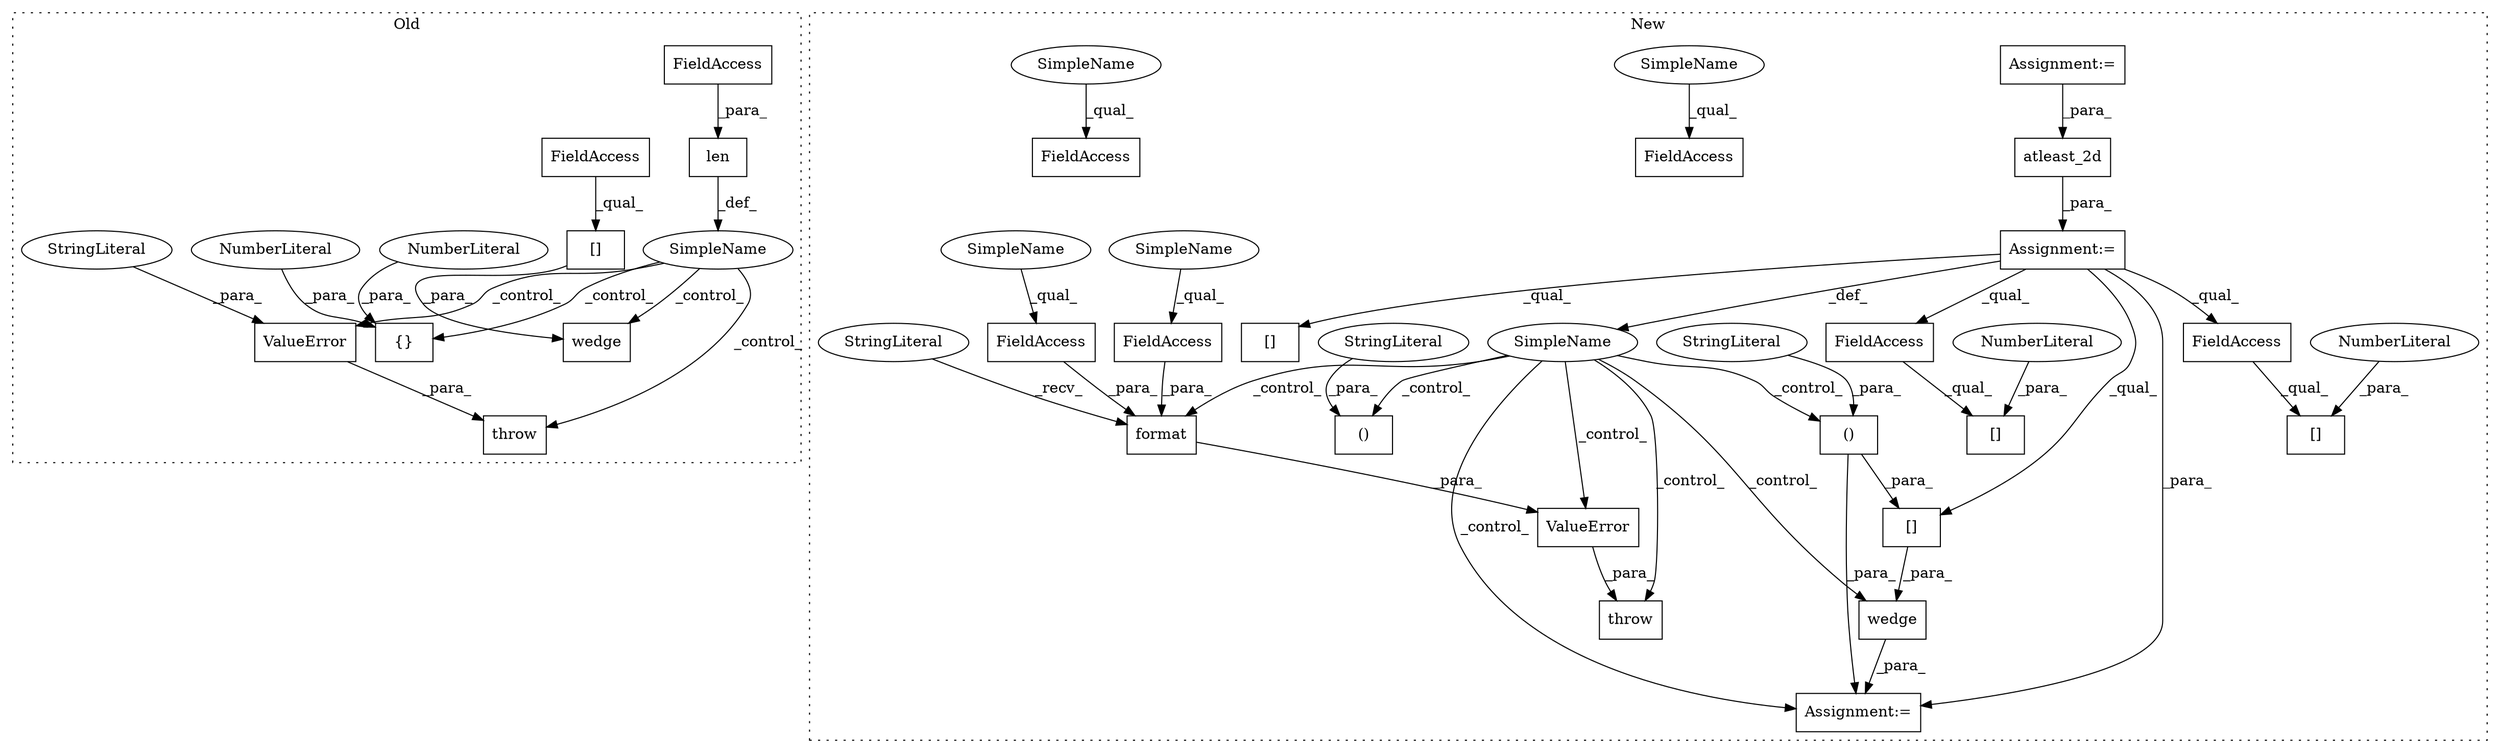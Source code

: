 digraph G {
subgraph cluster0 {
1 [label="len" a="32" s="1513,1518" l="4,1" shape="box"];
6 [label="wedge" a="32" s="2124,2151" l="6,1" shape="box"];
7 [label="FieldAccess" a="22" s="1517" l="1" shape="box"];
11 [label="ValueError" a="32" s="2201,2242" l="11,1" shape="box"];
13 [label="[]" a="2" s="2130,2150" l="2,1" shape="box"];
14 [label="FieldAccess" a="22" s="2130" l="1" shape="box"];
16 [label="{}" a="4" s="1574,1578" l="1,1" shape="box"];
17 [label="NumberLiteral" a="34" s="1575" l="1" shape="ellipse"];
18 [label="NumberLiteral" a="34" s="1577" l="1" shape="ellipse"];
23 [label="SimpleName" a="42" s="" l="" shape="ellipse"];
30 [label="StringLiteral" a="45" s="2212" l="30" shape="ellipse"];
31 [label="throw" a="53" s="2195" l="6" shape="box"];
label = "Old";
style="dotted";
}
subgraph cluster1 {
2 [label="wedge" a="32" s="3311,3375" l="6,1" shape="box"];
3 [label="Assignment:=" a="7" s="3305" l="1" shape="box"];
4 [label="atleast_2d" a="32" s="2555,2567" l="11,1" shape="box"];
5 [label="()" a="106" s="3155" l="30" shape="box"];
8 [label="FieldAccess" a="22" s="2614" l="7" shape="box"];
9 [label="()" a="106" s="3326" l="47" shape="box"];
10 [label="FieldAccess" a="22" s="3019" l="7" shape="box"];
12 [label="ValueError" a="32" s="3404,3513" l="11,1" shape="box"];
15 [label="[]" a="2" s="2603,2612" l="8,1" shape="box"];
19 [label="format" a="32" s="3466,3512" l="7,1" shape="box"];
20 [label="[]" a="2" s="3019,3028" l="8,1" shape="box"];
21 [label="NumberLiteral" a="34" s="3027" l="1" shape="ellipse"];
22 [label="[]" a="2" s="3317,3373" l="9,2" shape="box"];
24 [label="SimpleName" a="42" s="" l="" shape="ellipse"];
25 [label="[]" a="2" s="2614,2623" l="8,1" shape="box"];
26 [label="NumberLiteral" a="34" s="2622" l="1" shape="ellipse"];
27 [label="StringLiteral" a="45" s="3357" l="16" shape="ellipse"];
28 [label="StringLiteral" a="45" s="3169" l="16" shape="ellipse"];
29 [label="StringLiteral" a="45" s="3415" l="50" shape="ellipse"];
32 [label="throw" a="53" s="3398" l="6" shape="box"];
33 [label="FieldAccess" a="22" s="3505" l="7" shape="box"];
34 [label="FieldAccess" a="22" s="3485" l="7" shape="box"];
35 [label="FieldAccess" a="22" s="2625" l="7" shape="box"];
36 [label="FieldAccess" a="22" s="3493" l="7" shape="box"];
37 [label="Assignment:=" a="7" s="2548" l="1" shape="box"];
38 [label="Assignment:=" a="7" s="2437" l="1" shape="box"];
39 [label="SimpleName" a="42" s="2625" l="3" shape="ellipse"];
40 [label="SimpleName" a="42" s="3493" l="3" shape="ellipse"];
41 [label="SimpleName" a="42" s="3505" l="3" shape="ellipse"];
42 [label="SimpleName" a="42" s="3485" l="3" shape="ellipse"];
label = "New";
style="dotted";
}
1 -> 23 [label="_def_"];
2 -> 3 [label="_para_"];
4 -> 37 [label="_para_"];
7 -> 1 [label="_para_"];
8 -> 25 [label="_qual_"];
9 -> 3 [label="_para_"];
9 -> 22 [label="_para_"];
10 -> 20 [label="_qual_"];
11 -> 31 [label="_para_"];
12 -> 32 [label="_para_"];
13 -> 6 [label="_para_"];
14 -> 13 [label="_qual_"];
17 -> 16 [label="_para_"];
18 -> 16 [label="_para_"];
19 -> 12 [label="_para_"];
21 -> 20 [label="_para_"];
22 -> 2 [label="_para_"];
23 -> 16 [label="_control_"];
23 -> 11 [label="_control_"];
23 -> 31 [label="_control_"];
23 -> 6 [label="_control_"];
24 -> 5 [label="_control_"];
24 -> 9 [label="_control_"];
24 -> 32 [label="_control_"];
24 -> 2 [label="_control_"];
24 -> 19 [label="_control_"];
24 -> 12 [label="_control_"];
24 -> 3 [label="_control_"];
26 -> 25 [label="_para_"];
27 -> 9 [label="_para_"];
28 -> 5 [label="_para_"];
29 -> 19 [label="_recv_"];
30 -> 11 [label="_para_"];
33 -> 19 [label="_para_"];
34 -> 19 [label="_para_"];
37 -> 15 [label="_qual_"];
37 -> 10 [label="_qual_"];
37 -> 22 [label="_qual_"];
37 -> 8 [label="_qual_"];
37 -> 24 [label="_def_"];
37 -> 3 [label="_para_"];
38 -> 4 [label="_para_"];
39 -> 35 [label="_qual_"];
40 -> 36 [label="_qual_"];
41 -> 33 [label="_qual_"];
42 -> 34 [label="_qual_"];
}